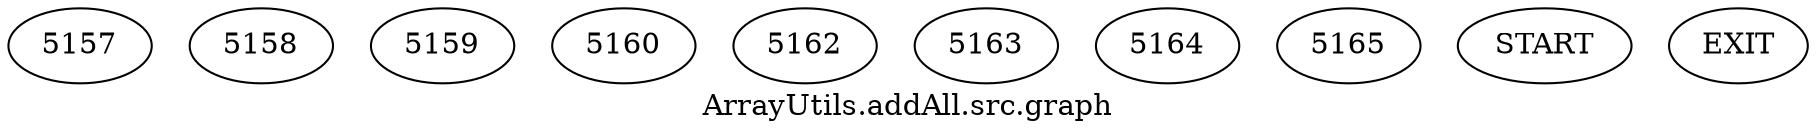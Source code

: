 /* --------------------------------------------------- */
/* Generated by Dr. Garbage Control Flow Graph Factory */
/* http://www.drgarbage.com                            */
/* Version: 4.5.0.201508311741                         */
/* Retrieved on: 2020-01-06 13:34:23.949               */
/* --------------------------------------------------- */
digraph "ArrayUtils.addAll.src.graph" {
 graph [label="ArrayUtils.addAll.src.graph"];
 2 [label="5157" ]
 3 [label="5158" ]
 4 [label="5159" ]
 5 [label="5160" ]
 6 [label="5162" ]
 7 [label="5163" ]
 8 [label="5164" ]
 9 [label="5165" ]
 10 [label="START" ]
 11 [label="EXIT" ]
 10  2
 2  3
 2  4
 4  5
 4  6
 6  7
 7  8
 8  9
 3  11
 5  11
 9  11
}
